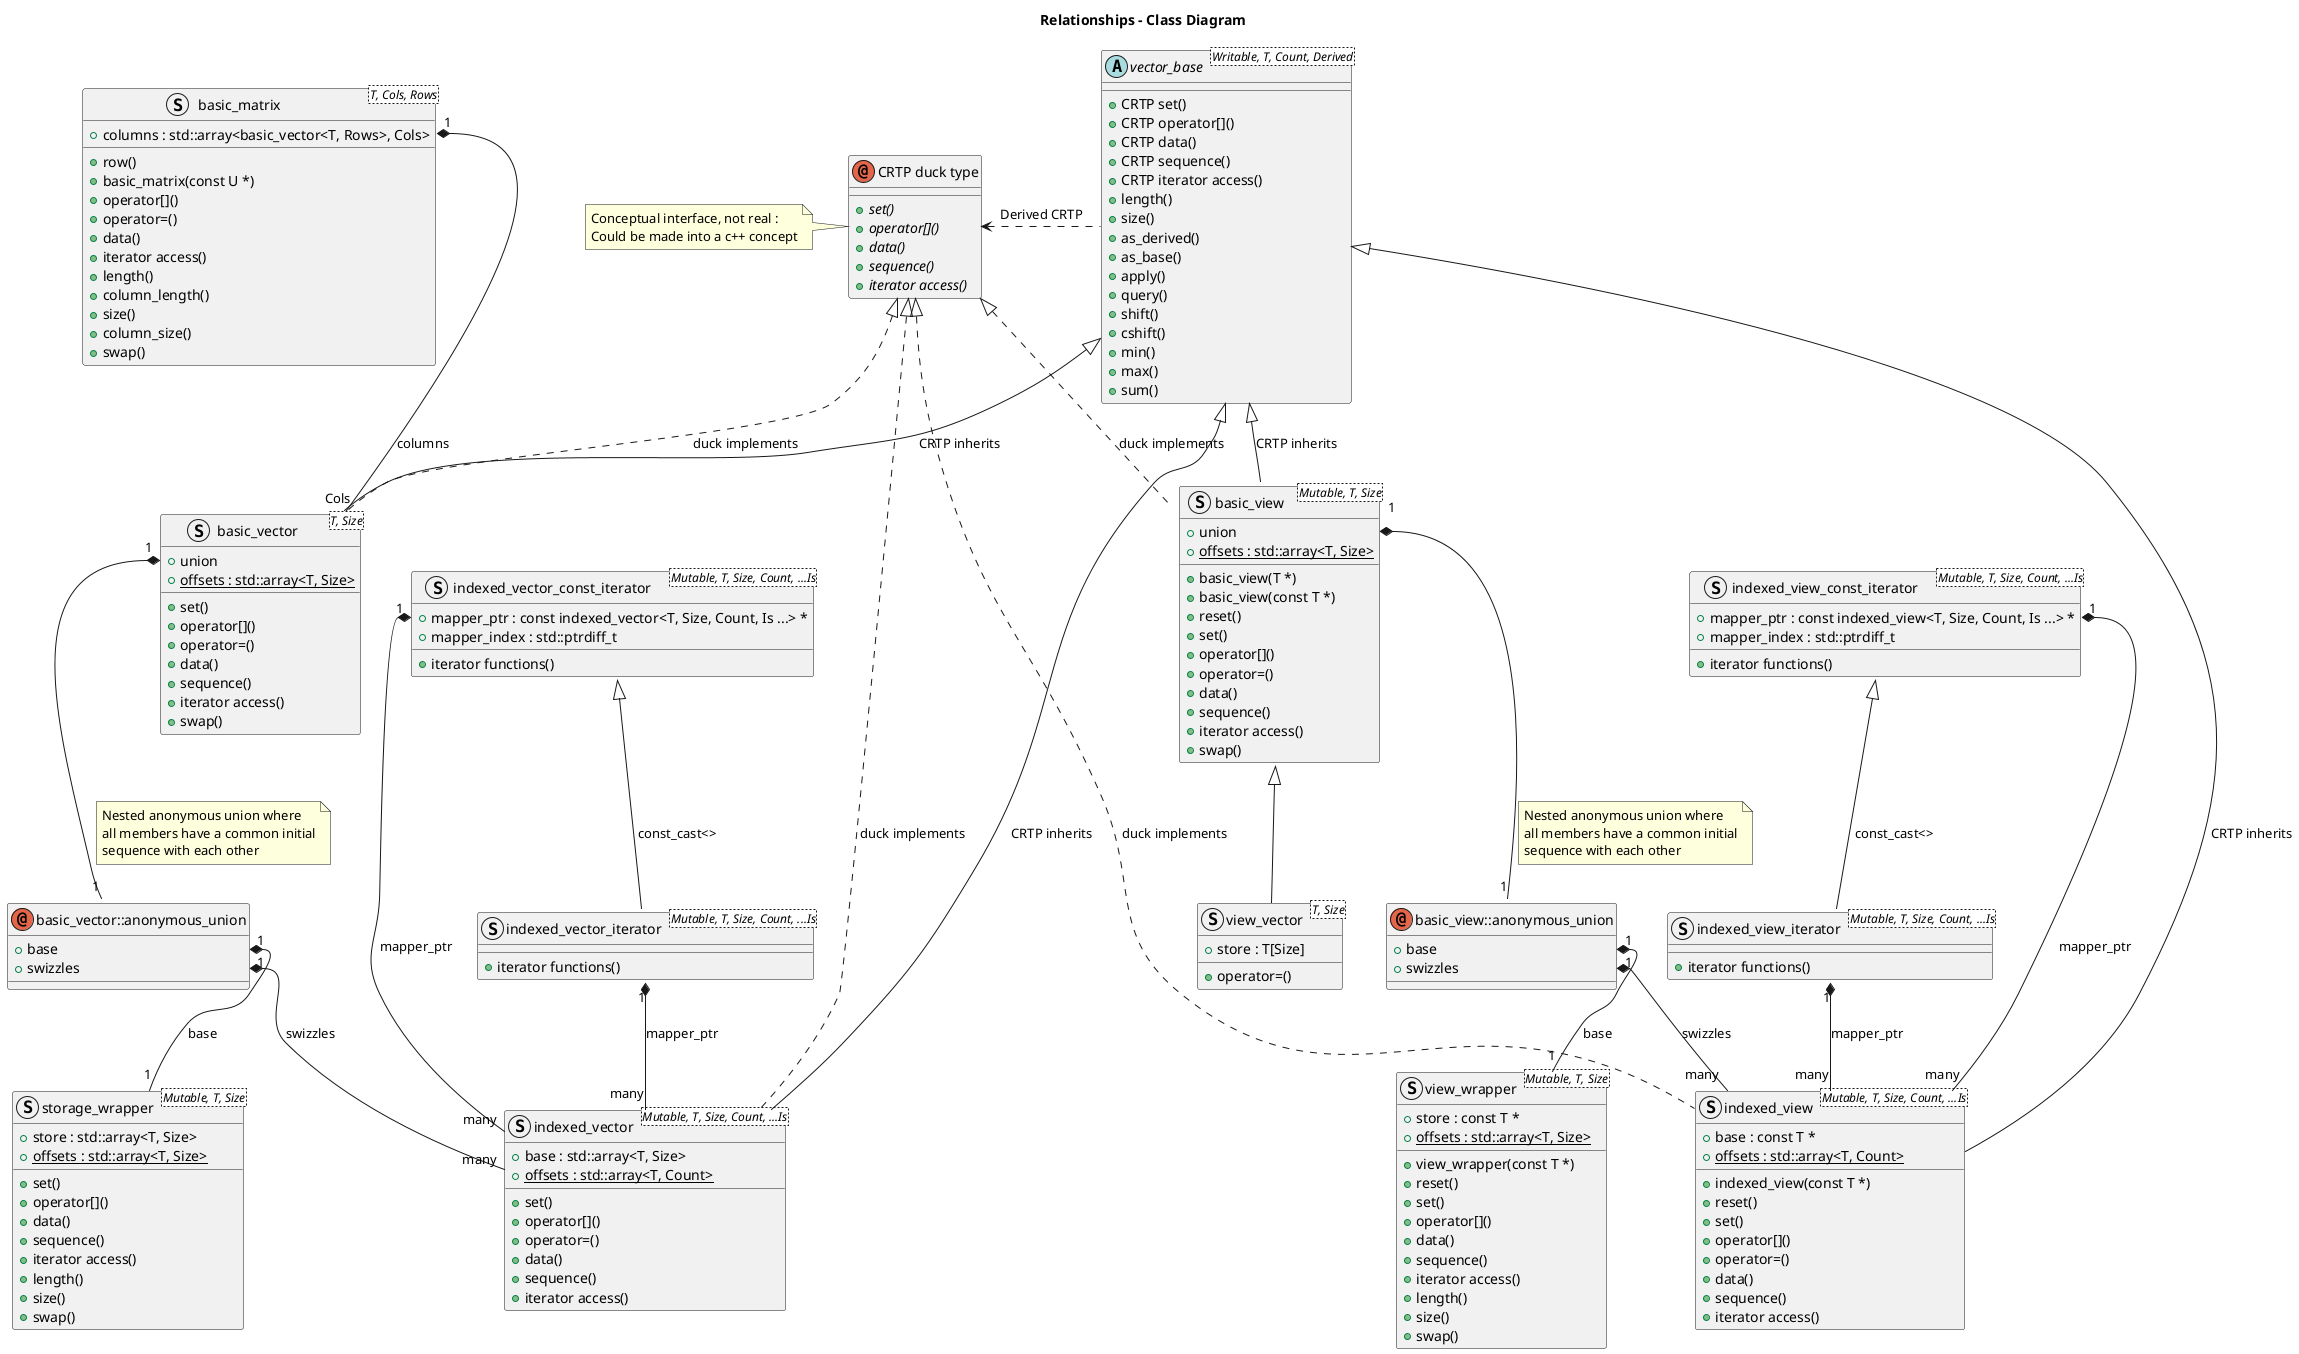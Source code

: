 @startuml
	'skin rose
	title Relationships - Class Diagram
	annotation "CRTP duck type"
	{
		+ {abstract} set()
		+ {abstract} operator[]()
		+ {abstract} data()
		+ {abstract} sequence()
		+ {abstract} iterator access()
	}
	note left of "CRTP duck type"
		Conceptual interface, not real :
		Could be made into a c++ concept
	end note
	abstract vector_base <Writable, T, Count, Derived>
	{
		+ CRTP set()
		+ CRTP operator[]()
		+ CRTP data()
		+ CRTP sequence()
		+ CRTP iterator access()
		+ length()
		+ size()
		+ as_derived()
		+ as_base()
		+ apply()
		+ query()
		+ shift()
		+ cshift()
		+ min()
		+ max()
		+ sum()
	}
	struct indexed_vector_const_iterator<Mutable, T, Size, Count, ...Is>
	{
		+ mapper_ptr : const indexed_vector<T, Size, Count, Is ...> *
		+ mapper_index : std::ptrdiff_t
		+ iterator functions()
	}
	struct indexed_vector_iterator<Mutable, T, Size, Count, ...Is>
	{
		+ iterator functions()
	}
	struct indexed_view_const_iterator<Mutable, T, Size, Count, ...Is>
	{
		+ mapper_ptr : const indexed_view<T, Size, Count, Is ...> *
		+ mapper_index : std::ptrdiff_t
		+ iterator functions()
	}
	struct indexed_view_iterator<Mutable, T, Size, Count, ...Is>
	{
		+ iterator functions()
	}
	struct basic_vector<T, Size>
	{
		+ union
		+ {static} offsets : std::array<T, Size>
		+ set()
		+ operator[]()
		+ operator=()
		+ data()
		+ sequence()
		+ iterator access()
		+ swap()
	}
	struct basic_view<Mutable, T, Size>
	{
		+ union
		+ {static} offsets : std::array<T, Size>
		+ basic_view(T *)
		+ basic_view(const T *)
		+ reset()
		+ set()
		+ operator[]()
		+ operator=()
		+ data()
		+ sequence()
		+ iterator access()
		+ swap()
	}
	annotation basic_vector::anonymous_union
	{
		+ base
		+ swizzles
	}
	annotation basic_view::anonymous_union
	{
		+ base
		+ swizzles
	}
	struct storage_wrapper<Mutable, T, Size>
	{
		+ store : std::array<T, Size>
		+ {static} offsets : std::array<T, Size>
		+ set()
		+ operator[]()
		+ data()
		+ sequence()
		+ iterator access()
		+ length()
		+ size()
		+ swap()
	}
	struct view_wrapper<Mutable, T, Size>
	{
		+ store : const T *
		+ {static} offsets : std::array<T, Size>
		+ view_wrapper(const T *)
		+ reset()
		+ set()
		+ operator[]()
		+ data()
		+ sequence()
		+ iterator access()
		+ length()
		+ size()
		+ swap()
	}
	struct view_vector<T, Size>
	{
		+ store : T[Size]
		+ operator=()
	}
	struct indexed_vector<Mutable, T, Size, Count, ...Is>
	{
		+ base : std::array<T, Size>
		+ {static} offsets : std::array<T, Count>
		+ set()
		+ operator[]()
		+ operator=()
		+ data()
		+ sequence()
		+ iterator access()
	}
	struct indexed_view<Mutable, T, Size, Count, ...Is>
	{
		+ base : const T *
		+ {static} offsets : std::array<T, Count>
		+ indexed_view(const T *)
		+ reset()
		+ set()
		+ operator[]()
		+ operator=()
		+ data()
		+ sequence()
		+ iterator access()
	}
	struct basic_matrix<T, Cols, Rows>
	{
		+ columns : std::array<basic_vector<T, Rows>, Cols>
		+ row()
		+ basic_matrix(const U *)
		+ operator[]()
		+ operator=()
		+ data()
		+ iterator access()
		+ length()
		+ column_length()
		+ size()
		+ column_size()
		+ swap()
	}
	vector_base <|-- basic_vector: CRTP inherits
	vector_base <|-- basic_view: CRTP inherits
	vector_base <|-- indexed_vector : CRTP inherits
	vector_base <|-- indexed_view : CRTP inherits
	basic_view <|-- view_vector
	indexed_vector_const_iterator <|-- indexed_vector_iterator : const_cast<>
	indexed_view_const_iterator <|-- indexed_view_iterator : const_cast<>
	"CRTP duck type" ^.. basic_vector : duck implements
	"CRTP duck type" ^.. basic_view : duck implements
	"CRTP duck type" ^.. indexed_vector : duck implements
	"CRTP duck type" ^.. indexed_view : duck implements
	basic_vector::anonymous_union::base "1" *-- "1" storage_wrapper : base
	basic_vector::anonymous_union::swizzles "1" *-- "many" indexed_vector : swizzles
	basic_vector::union "1" *-- "1" basic_vector::anonymous_union
	note right on link
	  Nested anonymous union where
	  all members have a common initial
	  sequence with each other
	end note
	indexed_vector_const_iterator::mapper_ptr "1" *-- "many" indexed_vector : mapper_ptr
	indexed_vector_iterator::mapper_ptr "1" *-- "many" indexed_vector : mapper_ptr
	indexed_view_const_iterator::mapper_ptr "1" *-- "many" indexed_view : mapper_ptr
	indexed_view_iterator::mapper_ptr "1" *-- "many" indexed_view : mapper_ptr
	basic_view::anonymous_union::base "1" *-- "1" view_wrapper : base
	basic_view::anonymous_union::swizzles "1" *-- "many" indexed_view : swizzles
	basic_view::union "1" *-- "1" basic_view::anonymous_union
	note right on link
	  Nested anonymous union where
	  all members have a common initial
	  sequence with each other
	end note
	"CRTP duck type" <. vector_base : Derived CRTP
	basic_matrix::columns "1" *-- "Cols" basic_vector : columns
@enduml
